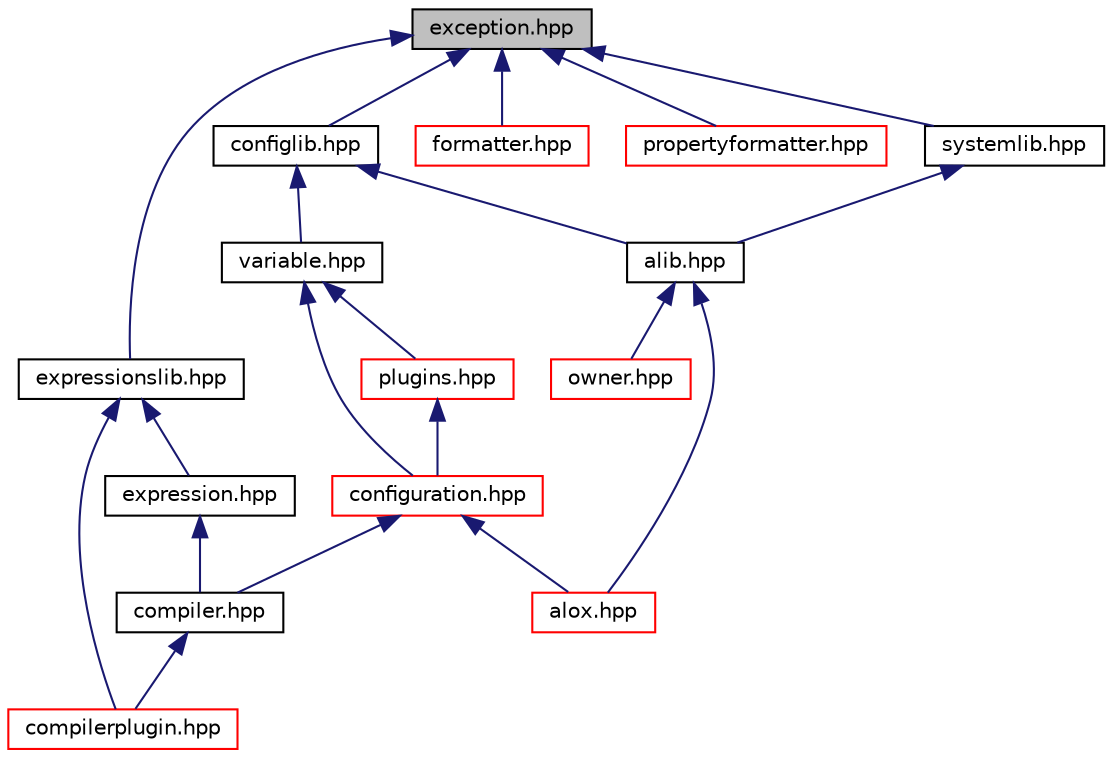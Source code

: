 digraph "exception.hpp"
{
  edge [fontname="Helvetica",fontsize="10",labelfontname="Helvetica",labelfontsize="10"];
  node [fontname="Helvetica",fontsize="10",shape=record];
  Node4 [label="exception.hpp",height=0.2,width=0.4,color="black", fillcolor="grey75", style="filled", fontcolor="black"];
  Node4 -> Node5 [dir="back",color="midnightblue",fontsize="10",style="solid",fontname="Helvetica"];
  Node5 [label="configlib.hpp",height=0.2,width=0.4,color="black", fillcolor="white", style="filled",URL="$configlib_8hpp.html"];
  Node5 -> Node6 [dir="back",color="midnightblue",fontsize="10",style="solid",fontname="Helvetica"];
  Node6 [label="alib.hpp",height=0.2,width=0.4,color="black", fillcolor="white", style="filled",URL="$alib_8hpp.html"];
  Node6 -> Node7 [dir="back",color="midnightblue",fontsize="10",style="solid",fontname="Helvetica"];
  Node7 [label="alox.hpp",height=0.2,width=0.4,color="red", fillcolor="white", style="filled",URL="$alox_2alox_8hpp.html"];
  Node6 -> Node25 [dir="back",color="midnightblue",fontsize="10",style="solid",fontname="Helvetica"];
  Node25 [label="owner.hpp",height=0.2,width=0.4,color="red", fillcolor="white", style="filled",URL="$owner_8hpp.html"];
  Node5 -> Node50 [dir="back",color="midnightblue",fontsize="10",style="solid",fontname="Helvetica"];
  Node50 [label="variable.hpp",height=0.2,width=0.4,color="black", fillcolor="white", style="filled",URL="$variable_8hpp.html"];
  Node50 -> Node28 [dir="back",color="midnightblue",fontsize="10",style="solid",fontname="Helvetica"];
  Node28 [label="configuration.hpp",height=0.2,width=0.4,color="red", fillcolor="white", style="filled",URL="$configuration_8hpp.html"];
  Node28 -> Node7 [dir="back",color="midnightblue",fontsize="10",style="solid",fontname="Helvetica"];
  Node28 -> Node29 [dir="back",color="midnightblue",fontsize="10",style="solid",fontname="Helvetica"];
  Node29 [label="compiler.hpp",height=0.2,width=0.4,color="black", fillcolor="white", style="filled",URL="$compiler_8hpp_source.html"];
  Node29 -> Node30 [dir="back",color="midnightblue",fontsize="10",style="solid",fontname="Helvetica"];
  Node30 [label="compilerplugin.hpp",height=0.2,width=0.4,color="red", fillcolor="white", style="filled",URL="$compilerplugin_8hpp_source.html"];
  Node50 -> Node51 [dir="back",color="midnightblue",fontsize="10",style="solid",fontname="Helvetica"];
  Node51 [label="plugins.hpp",height=0.2,width=0.4,color="red", fillcolor="white", style="filled",URL="$plugins_8hpp.html"];
  Node51 -> Node28 [dir="back",color="midnightblue",fontsize="10",style="solid",fontname="Helvetica"];
  Node4 -> Node55 [dir="back",color="midnightblue",fontsize="10",style="solid",fontname="Helvetica"];
  Node55 [label="expressionslib.hpp",height=0.2,width=0.4,color="black", fillcolor="white", style="filled",URL="$expressionslib_8hpp.html"];
  Node55 -> Node56 [dir="back",color="midnightblue",fontsize="10",style="solid",fontname="Helvetica"];
  Node56 [label="expression.hpp",height=0.2,width=0.4,color="black", fillcolor="white", style="filled",URL="$expression_8hpp_source.html"];
  Node56 -> Node29 [dir="back",color="midnightblue",fontsize="10",style="solid",fontname="Helvetica"];
  Node55 -> Node30 [dir="back",color="midnightblue",fontsize="10",style="solid",fontname="Helvetica"];
  Node4 -> Node38 [dir="back",color="midnightblue",fontsize="10",style="solid",fontname="Helvetica"];
  Node38 [label="formatter.hpp",height=0.2,width=0.4,color="red", fillcolor="white", style="filled",URL="$formatter_8hpp.html"];
  Node4 -> Node46 [dir="back",color="midnightblue",fontsize="10",style="solid",fontname="Helvetica"];
  Node46 [label="propertyformatter.hpp",height=0.2,width=0.4,color="red", fillcolor="white", style="filled",URL="$propertyformatter_8hpp_source.html"];
  Node4 -> Node57 [dir="back",color="midnightblue",fontsize="10",style="solid",fontname="Helvetica"];
  Node57 [label="systemlib.hpp",height=0.2,width=0.4,color="black", fillcolor="white", style="filled",URL="$systemlib_8hpp.html"];
  Node57 -> Node6 [dir="back",color="midnightblue",fontsize="10",style="solid",fontname="Helvetica"];
}
